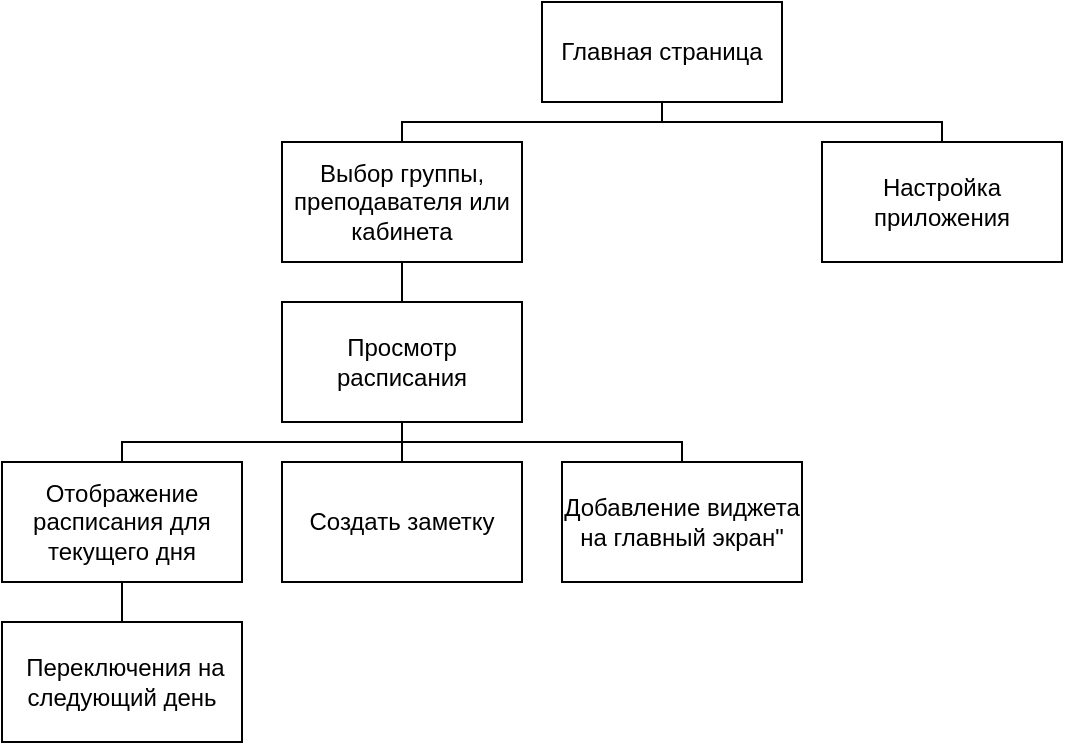 <mxfile version="22.0.4" type="device">
  <diagram name="Страница — 1" id="PMrve-gG5K60j-f0FCXv">
    <mxGraphModel dx="1687" dy="929" grid="0" gridSize="10" guides="1" tooltips="1" connect="1" arrows="1" fold="1" page="1" pageScale="1" pageWidth="827" pageHeight="1169" math="0" shadow="0">
      <root>
        <mxCell id="0" />
        <mxCell id="1" parent="0" />
        <mxCell id="mjrKTXKOatGlHHCt_f18-1" value="Главная страница" style="rounded=0;whiteSpace=wrap;html=1;" vertex="1" parent="1">
          <mxGeometry x="370" y="130" width="120" height="50" as="geometry" />
        </mxCell>
        <mxCell id="mjrKTXKOatGlHHCt_f18-2" value="Выбор группы, преподавателя или кабинета" style="rounded=0;whiteSpace=wrap;html=1;" vertex="1" parent="1">
          <mxGeometry x="240" y="200" width="120" height="60" as="geometry" />
        </mxCell>
        <mxCell id="mjrKTXKOatGlHHCt_f18-4" value="Просмотр расписания" style="rounded=0;whiteSpace=wrap;html=1;" vertex="1" parent="1">
          <mxGeometry x="240" y="280" width="120" height="60" as="geometry" />
        </mxCell>
        <mxCell id="mjrKTXKOatGlHHCt_f18-5" value="Добавление виджета на главный экран&quot;" style="rounded=0;whiteSpace=wrap;html=1;" vertex="1" parent="1">
          <mxGeometry x="380" y="360" width="120" height="60" as="geometry" />
        </mxCell>
        <mxCell id="mjrKTXKOatGlHHCt_f18-6" value="Создать заметку" style="rounded=0;whiteSpace=wrap;html=1;" vertex="1" parent="1">
          <mxGeometry x="240" y="360" width="120" height="60" as="geometry" />
        </mxCell>
        <mxCell id="mjrKTXKOatGlHHCt_f18-7" value="Отображение расписания для текущего дня" style="rounded=0;whiteSpace=wrap;html=1;" vertex="1" parent="1">
          <mxGeometry x="100" y="360" width="120" height="60" as="geometry" />
        </mxCell>
        <mxCell id="mjrKTXKOatGlHHCt_f18-8" value="&amp;nbsp;Переключения на следующий день" style="rounded=0;whiteSpace=wrap;html=1;" vertex="1" parent="1">
          <mxGeometry x="100" y="440" width="120" height="60" as="geometry" />
        </mxCell>
        <mxCell id="mjrKTXKOatGlHHCt_f18-9" value="Настройка приложения" style="rounded=0;whiteSpace=wrap;html=1;" vertex="1" parent="1">
          <mxGeometry x="510" y="200" width="120" height="60" as="geometry" />
        </mxCell>
        <mxCell id="mjrKTXKOatGlHHCt_f18-11" value="" style="endArrow=none;html=1;rounded=0;entryX=0.5;entryY=1;entryDx=0;entryDy=0;exitX=0.5;exitY=0;exitDx=0;exitDy=0;edgeStyle=orthogonalEdgeStyle;" edge="1" parent="1" source="mjrKTXKOatGlHHCt_f18-2" target="mjrKTXKOatGlHHCt_f18-1">
          <mxGeometry width="50" height="50" relative="1" as="geometry">
            <mxPoint x="390" y="420" as="sourcePoint" />
            <mxPoint x="440" y="370" as="targetPoint" />
          </mxGeometry>
        </mxCell>
        <mxCell id="mjrKTXKOatGlHHCt_f18-12" value="" style="endArrow=none;html=1;rounded=0;entryX=0.5;entryY=1;entryDx=0;entryDy=0;exitX=0.5;exitY=0;exitDx=0;exitDy=0;edgeStyle=orthogonalEdgeStyle;" edge="1" parent="1" source="mjrKTXKOatGlHHCt_f18-9" target="mjrKTXKOatGlHHCt_f18-1">
          <mxGeometry width="50" height="50" relative="1" as="geometry">
            <mxPoint x="348" y="259.5" as="sourcePoint" />
            <mxPoint x="478" y="239.5" as="targetPoint" />
          </mxGeometry>
        </mxCell>
        <mxCell id="mjrKTXKOatGlHHCt_f18-13" value="" style="endArrow=none;html=1;rounded=0;entryX=0.5;entryY=1;entryDx=0;entryDy=0;exitX=0.5;exitY=0;exitDx=0;exitDy=0;edgeStyle=orthogonalEdgeStyle;" edge="1" parent="1" source="mjrKTXKOatGlHHCt_f18-4" target="mjrKTXKOatGlHHCt_f18-2">
          <mxGeometry width="50" height="50" relative="1" as="geometry">
            <mxPoint x="320" y="220" as="sourcePoint" />
            <mxPoint x="450" y="200" as="targetPoint" />
          </mxGeometry>
        </mxCell>
        <mxCell id="mjrKTXKOatGlHHCt_f18-14" value="" style="endArrow=none;html=1;rounded=0;entryX=0.5;entryY=1;entryDx=0;entryDy=0;exitX=0.5;exitY=0;exitDx=0;exitDy=0;edgeStyle=orthogonalEdgeStyle;" edge="1" parent="1" source="mjrKTXKOatGlHHCt_f18-6" target="mjrKTXKOatGlHHCt_f18-4">
          <mxGeometry width="50" height="50" relative="1" as="geometry">
            <mxPoint x="299.75" y="360" as="sourcePoint" />
            <mxPoint x="299.75" y="340" as="targetPoint" />
          </mxGeometry>
        </mxCell>
        <mxCell id="mjrKTXKOatGlHHCt_f18-15" value="" style="endArrow=none;html=1;rounded=0;entryX=0.5;entryY=1;entryDx=0;entryDy=0;exitX=0.5;exitY=0;exitDx=0;exitDy=0;edgeStyle=orthogonalEdgeStyle;" edge="1" parent="1" source="mjrKTXKOatGlHHCt_f18-7" target="mjrKTXKOatGlHHCt_f18-4">
          <mxGeometry width="50" height="50" relative="1" as="geometry">
            <mxPoint x="89.5" y="310" as="sourcePoint" />
            <mxPoint x="219.5" y="290" as="targetPoint" />
          </mxGeometry>
        </mxCell>
        <mxCell id="mjrKTXKOatGlHHCt_f18-16" value="" style="endArrow=none;html=1;rounded=0;entryX=0.5;entryY=1;entryDx=0;entryDy=0;exitX=0.5;exitY=0;exitDx=0;exitDy=0;edgeStyle=orthogonalEdgeStyle;" edge="1" parent="1" source="mjrKTXKOatGlHHCt_f18-5" target="mjrKTXKOatGlHHCt_f18-4">
          <mxGeometry width="50" height="50" relative="1" as="geometry">
            <mxPoint x="340" y="330" as="sourcePoint" />
            <mxPoint x="470" y="310" as="targetPoint" />
          </mxGeometry>
        </mxCell>
        <mxCell id="mjrKTXKOatGlHHCt_f18-17" value="" style="endArrow=none;html=1;rounded=0;entryX=0.5;entryY=1;entryDx=0;entryDy=0;exitX=0.5;exitY=0;exitDx=0;exitDy=0;edgeStyle=orthogonalEdgeStyle;" edge="1" parent="1" source="mjrKTXKOatGlHHCt_f18-8" target="mjrKTXKOatGlHHCt_f18-7">
          <mxGeometry width="50" height="50" relative="1" as="geometry">
            <mxPoint x="140" y="440" as="sourcePoint" />
            <mxPoint x="140" y="420" as="targetPoint" />
          </mxGeometry>
        </mxCell>
      </root>
    </mxGraphModel>
  </diagram>
</mxfile>
